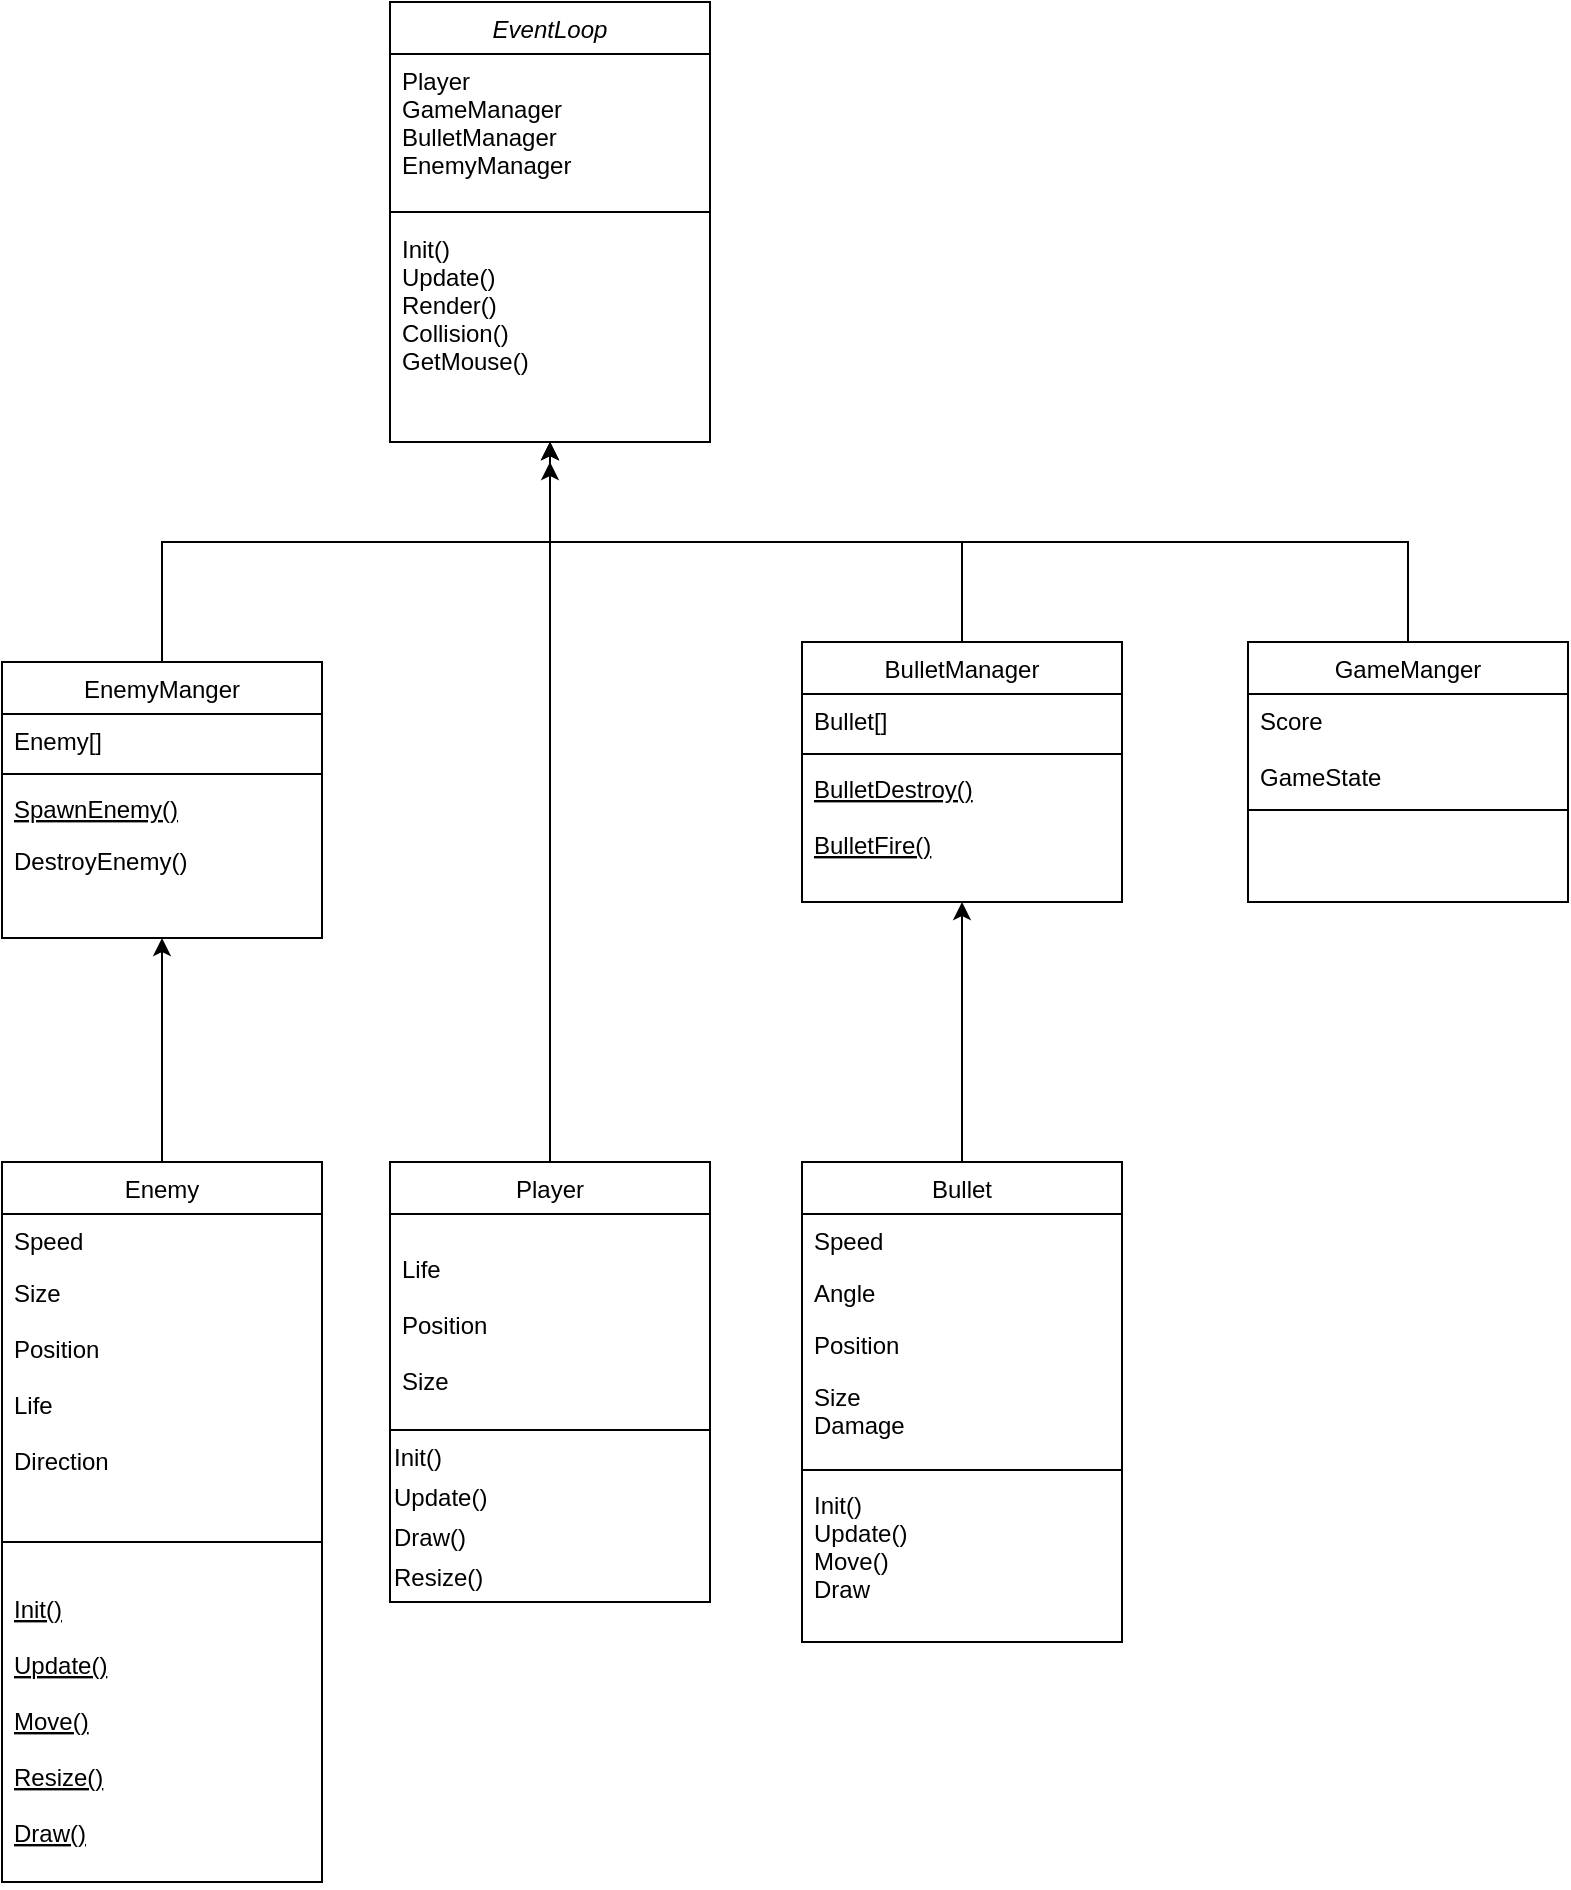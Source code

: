 <mxfile version="18.0.6" type="google" pages="2"><diagram id="C5RBs43oDa-KdzZeNtuy" name="Page-1"><mxGraphModel grid="1" page="1" gridSize="10" guides="1" tooltips="1" connect="1" arrows="1" fold="1" pageScale="1" pageWidth="827" pageHeight="1169" math="0" shadow="0"><root><mxCell id="WIyWlLk6GJQsqaUBKTNV-0"/><mxCell id="WIyWlLk6GJQsqaUBKTNV-1" parent="WIyWlLk6GJQsqaUBKTNV-0"/><mxCell id="1wLzqi8ylTmEhEnzcRGE-4" value="EventLoop" style="swimlane;fontStyle=2;align=center;verticalAlign=top;childLayout=stackLayout;horizontal=1;startSize=26;horizontalStack=0;resizeParent=1;resizeLast=0;collapsible=1;marginBottom=0;rounded=0;shadow=0;strokeWidth=1;" vertex="1" parent="WIyWlLk6GJQsqaUBKTNV-1"><mxGeometry x="1043" y="70" width="160" height="220" as="geometry"><mxRectangle x="230" y="140" width="160" height="26" as="alternateBounds"/></mxGeometry></mxCell><mxCell id="1wLzqi8ylTmEhEnzcRGE-5" value="Player&#10;GameManager&#10;BulletManager&#10;EnemyManager" style="text;align=left;verticalAlign=top;spacingLeft=4;spacingRight=4;overflow=hidden;rotatable=0;points=[[0,0.5],[1,0.5]];portConstraint=eastwest;rounded=0;shadow=0;html=0;" vertex="1" parent="1wLzqi8ylTmEhEnzcRGE-4"><mxGeometry y="26" width="160" height="74" as="geometry"/></mxCell><mxCell id="1wLzqi8ylTmEhEnzcRGE-6" value="" style="line;html=1;strokeWidth=1;align=left;verticalAlign=middle;spacingTop=-1;spacingLeft=3;spacingRight=3;rotatable=0;labelPosition=right;points=[];portConstraint=eastwest;" vertex="1" parent="1wLzqi8ylTmEhEnzcRGE-4"><mxGeometry y="100" width="160" height="10" as="geometry"/></mxCell><mxCell id="1wLzqi8ylTmEhEnzcRGE-7" value="Init()&#10;Update()&#10;Render()&#10;Collision()&#10;GetMouse()" style="text;align=left;verticalAlign=top;spacingLeft=4;spacingRight=4;overflow=hidden;rotatable=0;points=[[0,0.5],[1,0.5]];portConstraint=eastwest;rounded=0;shadow=0;html=0;" vertex="1" parent="1wLzqi8ylTmEhEnzcRGE-4"><mxGeometry y="110" width="160" height="110" as="geometry"/></mxCell><mxCell id="1wLzqi8ylTmEhEnzcRGE-8" style="edgeStyle=orthogonalEdgeStyle;rounded=0;orthogonalLoop=1;jettySize=auto;html=1;exitX=0.5;exitY=0;exitDx=0;exitDy=0;" edge="1" parent="WIyWlLk6GJQsqaUBKTNV-1" source="1wLzqi8ylTmEhEnzcRGE-9" target="1wLzqi8ylTmEhEnzcRGE-28"><mxGeometry relative="1" as="geometry"/></mxCell><mxCell id="1wLzqi8ylTmEhEnzcRGE-9" value="Enemy" style="swimlane;fontStyle=0;align=center;verticalAlign=top;childLayout=stackLayout;horizontal=1;startSize=26;horizontalStack=0;resizeParent=1;resizeLast=0;collapsible=1;marginBottom=0;rounded=0;shadow=0;strokeWidth=1;" vertex="1" parent="WIyWlLk6GJQsqaUBKTNV-1"><mxGeometry x="849" y="650" width="160" height="360" as="geometry"><mxRectangle x="80" y="360" width="160" height="26" as="alternateBounds"/></mxGeometry></mxCell><mxCell id="1wLzqi8ylTmEhEnzcRGE-10" value="Speed" style="text;align=left;verticalAlign=top;spacingLeft=4;spacingRight=4;overflow=hidden;rotatable=0;points=[[0,0.5],[1,0.5]];portConstraint=eastwest;" vertex="1" parent="1wLzqi8ylTmEhEnzcRGE-9"><mxGeometry y="26" width="160" height="26" as="geometry"/></mxCell><mxCell id="1wLzqi8ylTmEhEnzcRGE-11" value="Size&#10;&#10;Position&#10;&#10;Life&#10;&#10;Direction" style="text;align=left;verticalAlign=top;spacingLeft=4;spacingRight=4;overflow=hidden;rotatable=0;points=[[0,0.5],[1,0.5]];portConstraint=eastwest;rounded=0;shadow=0;html=0;" vertex="1" parent="1wLzqi8ylTmEhEnzcRGE-9"><mxGeometry y="52" width="160" height="118" as="geometry"/></mxCell><mxCell id="1wLzqi8ylTmEhEnzcRGE-12" value="" style="line;html=1;strokeWidth=1;align=left;verticalAlign=middle;spacingTop=-1;spacingLeft=3;spacingRight=3;rotatable=0;labelPosition=right;points=[];portConstraint=eastwest;" vertex="1" parent="1wLzqi8ylTmEhEnzcRGE-9"><mxGeometry y="170" width="160" height="40" as="geometry"/></mxCell><mxCell id="1wLzqi8ylTmEhEnzcRGE-13" value="Init()&#10;&#10;Update()&#10;&#10;Move()&#10;&#10;Resize()&#10;&#10;Draw()&#10;&#10;&#10;&#10;" style="text;align=left;verticalAlign=top;spacingLeft=4;spacingRight=4;overflow=hidden;rotatable=0;points=[[0,0.5],[1,0.5]];portConstraint=eastwest;fontStyle=4" vertex="1" parent="1wLzqi8ylTmEhEnzcRGE-9"><mxGeometry y="210" width="160" height="150" as="geometry"/></mxCell><mxCell id="1wLzqi8ylTmEhEnzcRGE-14" style="edgeStyle=orthogonalEdgeStyle;rounded=0;orthogonalLoop=1;jettySize=auto;html=1;exitX=0.5;exitY=0;exitDx=0;exitDy=0;" edge="1" parent="WIyWlLk6GJQsqaUBKTNV-1" source="1wLzqi8ylTmEhEnzcRGE-15" target="1wLzqi8ylTmEhEnzcRGE-23"><mxGeometry relative="1" as="geometry"/></mxCell><mxCell id="1wLzqi8ylTmEhEnzcRGE-15" value="Bullet" style="swimlane;fontStyle=0;align=center;verticalAlign=top;childLayout=stackLayout;horizontal=1;startSize=26;horizontalStack=0;resizeParent=1;resizeLast=0;collapsible=1;marginBottom=0;rounded=0;shadow=0;strokeWidth=1;" vertex="1" parent="WIyWlLk6GJQsqaUBKTNV-1"><mxGeometry x="1249" y="650" width="160" height="240" as="geometry"><mxRectangle x="550" y="140" width="160" height="26" as="alternateBounds"/></mxGeometry></mxCell><mxCell id="1wLzqi8ylTmEhEnzcRGE-16" value="Speed" style="text;align=left;verticalAlign=top;spacingLeft=4;spacingRight=4;overflow=hidden;rotatable=0;points=[[0,0.5],[1,0.5]];portConstraint=eastwest;" vertex="1" parent="1wLzqi8ylTmEhEnzcRGE-15"><mxGeometry y="26" width="160" height="26" as="geometry"/></mxCell><mxCell id="1wLzqi8ylTmEhEnzcRGE-17" value="Angle" style="text;align=left;verticalAlign=top;spacingLeft=4;spacingRight=4;overflow=hidden;rotatable=0;points=[[0,0.5],[1,0.5]];portConstraint=eastwest;rounded=0;shadow=0;html=0;" vertex="1" parent="1wLzqi8ylTmEhEnzcRGE-15"><mxGeometry y="52" width="160" height="26" as="geometry"/></mxCell><mxCell id="1wLzqi8ylTmEhEnzcRGE-18" value="Position" style="text;align=left;verticalAlign=top;spacingLeft=4;spacingRight=4;overflow=hidden;rotatable=0;points=[[0,0.5],[1,0.5]];portConstraint=eastwest;rounded=0;shadow=0;html=0;" vertex="1" parent="1wLzqi8ylTmEhEnzcRGE-15"><mxGeometry y="78" width="160" height="26" as="geometry"/></mxCell><mxCell id="1wLzqi8ylTmEhEnzcRGE-19" value="Size&#10;Damage" style="text;align=left;verticalAlign=top;spacingLeft=4;spacingRight=4;overflow=hidden;rotatable=0;points=[[0,0.5],[1,0.5]];portConstraint=eastwest;rounded=0;shadow=0;html=0;" vertex="1" parent="1wLzqi8ylTmEhEnzcRGE-15"><mxGeometry y="104" width="160" height="46" as="geometry"/></mxCell><mxCell id="1wLzqi8ylTmEhEnzcRGE-20" value="" style="line;html=1;strokeWidth=1;align=left;verticalAlign=middle;spacingTop=-1;spacingLeft=3;spacingRight=3;rotatable=0;labelPosition=right;points=[];portConstraint=eastwest;" vertex="1" parent="1wLzqi8ylTmEhEnzcRGE-15"><mxGeometry y="150" width="160" height="8" as="geometry"/></mxCell><mxCell id="1wLzqi8ylTmEhEnzcRGE-21" value="Init()&#10;Update()&#10;Move()&#10;Draw&#10;" style="text;align=left;verticalAlign=top;spacingLeft=4;spacingRight=4;overflow=hidden;rotatable=0;points=[[0,0.5],[1,0.5]];portConstraint=eastwest;" vertex="1" parent="1wLzqi8ylTmEhEnzcRGE-15"><mxGeometry y="158" width="160" height="82" as="geometry"/></mxCell><mxCell id="1wLzqi8ylTmEhEnzcRGE-22" style="edgeStyle=orthogonalEdgeStyle;rounded=0;orthogonalLoop=1;jettySize=auto;html=1;exitX=0.5;exitY=0;exitDx=0;exitDy=0;" edge="1" parent="WIyWlLk6GJQsqaUBKTNV-1" source="1wLzqi8ylTmEhEnzcRGE-23"><mxGeometry relative="1" as="geometry"><mxPoint x="1123" y="300" as="targetPoint"/><Array as="points"><mxPoint x="1329" y="340"/><mxPoint x="1123" y="340"/></Array></mxGeometry></mxCell><mxCell id="1wLzqi8ylTmEhEnzcRGE-23" value="BulletManager" style="swimlane;fontStyle=0;align=center;verticalAlign=top;childLayout=stackLayout;horizontal=1;startSize=26;horizontalStack=0;resizeParent=1;resizeLast=0;collapsible=1;marginBottom=0;rounded=0;shadow=0;strokeWidth=1;" vertex="1" parent="WIyWlLk6GJQsqaUBKTNV-1"><mxGeometry x="1249" y="390" width="160" height="130" as="geometry"><mxRectangle x="80" y="360" width="160" height="26" as="alternateBounds"/></mxGeometry></mxCell><mxCell id="1wLzqi8ylTmEhEnzcRGE-24" value="Bullet[]" style="text;align=left;verticalAlign=top;spacingLeft=4;spacingRight=4;overflow=hidden;rotatable=0;points=[[0,0.5],[1,0.5]];portConstraint=eastwest;" vertex="1" parent="1wLzqi8ylTmEhEnzcRGE-23"><mxGeometry y="26" width="160" height="26" as="geometry"/></mxCell><mxCell id="1wLzqi8ylTmEhEnzcRGE-25" value="" style="line;html=1;strokeWidth=1;align=left;verticalAlign=middle;spacingTop=-1;spacingLeft=3;spacingRight=3;rotatable=0;labelPosition=right;points=[];portConstraint=eastwest;" vertex="1" parent="1wLzqi8ylTmEhEnzcRGE-23"><mxGeometry y="52" width="160" height="8" as="geometry"/></mxCell><mxCell id="1wLzqi8ylTmEhEnzcRGE-26" value="BulletDestroy()&#10;&#10;BulletFire()" style="text;align=left;verticalAlign=top;spacingLeft=4;spacingRight=4;overflow=hidden;rotatable=0;points=[[0,0.5],[1,0.5]];portConstraint=eastwest;fontStyle=4" vertex="1" parent="1wLzqi8ylTmEhEnzcRGE-23"><mxGeometry y="60" width="160" height="70" as="geometry"/></mxCell><mxCell id="1wLzqi8ylTmEhEnzcRGE-27" style="edgeStyle=orthogonalEdgeStyle;rounded=0;orthogonalLoop=1;jettySize=auto;html=1;exitX=0.5;exitY=0;exitDx=0;exitDy=0;" edge="1" parent="WIyWlLk6GJQsqaUBKTNV-1" source="1wLzqi8ylTmEhEnzcRGE-28" target="1wLzqi8ylTmEhEnzcRGE-4"><mxGeometry relative="1" as="geometry"><Array as="points"><mxPoint x="929" y="340"/><mxPoint x="1123" y="340"/></Array></mxGeometry></mxCell><mxCell id="1wLzqi8ylTmEhEnzcRGE-28" value="EnemyManger" style="swimlane;fontStyle=0;align=center;verticalAlign=top;childLayout=stackLayout;horizontal=1;startSize=26;horizontalStack=0;resizeParent=1;resizeLast=0;collapsible=1;marginBottom=0;rounded=0;shadow=0;strokeWidth=1;" vertex="1" parent="WIyWlLk6GJQsqaUBKTNV-1"><mxGeometry x="849" y="400" width="160" height="138" as="geometry"><mxRectangle x="80" y="360" width="160" height="26" as="alternateBounds"/></mxGeometry></mxCell><mxCell id="1wLzqi8ylTmEhEnzcRGE-29" value="Enemy[]" style="text;align=left;verticalAlign=top;spacingLeft=4;spacingRight=4;overflow=hidden;rotatable=0;points=[[0,0.5],[1,0.5]];portConstraint=eastwest;" vertex="1" parent="1wLzqi8ylTmEhEnzcRGE-28"><mxGeometry y="26" width="160" height="26" as="geometry"/></mxCell><mxCell id="1wLzqi8ylTmEhEnzcRGE-30" value="" style="line;html=1;strokeWidth=1;align=left;verticalAlign=middle;spacingTop=-1;spacingLeft=3;spacingRight=3;rotatable=0;labelPosition=right;points=[];portConstraint=eastwest;" vertex="1" parent="1wLzqi8ylTmEhEnzcRGE-28"><mxGeometry y="52" width="160" height="8" as="geometry"/></mxCell><mxCell id="1wLzqi8ylTmEhEnzcRGE-31" value="SpawnEnemy()&#10;" style="text;align=left;verticalAlign=top;spacingLeft=4;spacingRight=4;overflow=hidden;rotatable=0;points=[[0,0.5],[1,0.5]];portConstraint=eastwest;fontStyle=4" vertex="1" parent="1wLzqi8ylTmEhEnzcRGE-28"><mxGeometry y="60" width="160" height="26" as="geometry"/></mxCell><mxCell id="1wLzqi8ylTmEhEnzcRGE-32" value="DestroyEnemy()" style="text;align=left;verticalAlign=top;spacingLeft=4;spacingRight=4;overflow=hidden;rotatable=0;points=[[0,0.5],[1,0.5]];portConstraint=eastwest;" vertex="1" parent="1wLzqi8ylTmEhEnzcRGE-28"><mxGeometry y="86" width="160" height="26" as="geometry"/></mxCell><mxCell id="1wLzqi8ylTmEhEnzcRGE-33" style="edgeStyle=orthogonalEdgeStyle;rounded=0;orthogonalLoop=1;jettySize=auto;html=1;exitX=0.5;exitY=0;exitDx=0;exitDy=0;" edge="1" parent="WIyWlLk6GJQsqaUBKTNV-1" source="1wLzqi8ylTmEhEnzcRGE-34" target="1wLzqi8ylTmEhEnzcRGE-4"><mxGeometry relative="1" as="geometry"/></mxCell><mxCell id="1wLzqi8ylTmEhEnzcRGE-34" value="Player" style="swimlane;fontStyle=0;align=center;verticalAlign=top;childLayout=stackLayout;horizontal=1;startSize=26;horizontalStack=0;resizeParent=1;resizeLast=0;collapsible=1;marginBottom=0;rounded=0;shadow=0;strokeWidth=1;" vertex="1" parent="WIyWlLk6GJQsqaUBKTNV-1"><mxGeometry x="1043" y="650" width="160" height="220" as="geometry"><mxRectangle x="340" y="380" width="170" height="26" as="alternateBounds"/></mxGeometry></mxCell><mxCell id="1wLzqi8ylTmEhEnzcRGE-35" value="&#10;Life&#10;&#10;Position&#10;&#10;Size&#10;&#10;" style="text;align=left;verticalAlign=top;spacingLeft=4;spacingRight=4;overflow=hidden;rotatable=0;points=[[0,0.5],[1,0.5]];portConstraint=eastwest;" vertex="1" parent="1wLzqi8ylTmEhEnzcRGE-34"><mxGeometry y="26" width="160" height="104" as="geometry"/></mxCell><mxCell id="1wLzqi8ylTmEhEnzcRGE-37" value="" style="line;html=1;strokeWidth=1;align=left;verticalAlign=middle;spacingTop=-1;spacingLeft=3;spacingRight=3;rotatable=0;labelPosition=right;points=[];portConstraint=eastwest;" vertex="1" parent="1wLzqi8ylTmEhEnzcRGE-34"><mxGeometry y="130" width="160" height="8" as="geometry"/></mxCell><mxCell id="PNLDqwsWdZ4diVkNpFsU-3" value="Init()" style="text;html=1;align=left;verticalAlign=middle;resizable=0;points=[];autosize=1;strokeColor=none;fillColor=none;" vertex="1" parent="1wLzqi8ylTmEhEnzcRGE-34"><mxGeometry y="138" width="160" height="20" as="geometry"/></mxCell><mxCell id="PNLDqwsWdZ4diVkNpFsU-2" value="Update()" style="text;html=1;align=left;verticalAlign=middle;resizable=0;points=[];autosize=1;strokeColor=none;fillColor=none;" vertex="1" parent="1wLzqi8ylTmEhEnzcRGE-34"><mxGeometry y="158" width="160" height="20" as="geometry"/></mxCell><mxCell id="PNLDqwsWdZ4diVkNpFsU-1" value="Draw()" style="text;html=1;align=left;verticalAlign=middle;resizable=0;points=[];autosize=1;strokeColor=none;fillColor=none;" vertex="1" parent="1wLzqi8ylTmEhEnzcRGE-34"><mxGeometry y="178" width="160" height="20" as="geometry"/></mxCell><mxCell id="1wLzqi8ylTmEhEnzcRGE-38" value="Resize()" style="text;html=1;align=left;verticalAlign=middle;resizable=0;points=[];autosize=1;strokeColor=none;fillColor=none;" vertex="1" parent="1wLzqi8ylTmEhEnzcRGE-34"><mxGeometry y="198" width="160" height="20" as="geometry"/></mxCell><mxCell id="1sr4_KIYLtv_cxLSXDZu-4" style="edgeStyle=orthogonalEdgeStyle;rounded=0;orthogonalLoop=1;jettySize=auto;html=1;exitX=0.5;exitY=0;exitDx=0;exitDy=0;" edge="1" parent="WIyWlLk6GJQsqaUBKTNV-1" source="1sr4_KIYLtv_cxLSXDZu-0" target="1wLzqi8ylTmEhEnzcRGE-4"><mxGeometry relative="1" as="geometry"><Array as="points"><mxPoint x="1552" y="340"/><mxPoint x="1123" y="340"/></Array></mxGeometry></mxCell><mxCell id="1sr4_KIYLtv_cxLSXDZu-0" value="GameManger" style="swimlane;fontStyle=0;align=center;verticalAlign=top;childLayout=stackLayout;horizontal=1;startSize=26;horizontalStack=0;resizeParent=1;resizeLast=0;collapsible=1;marginBottom=0;rounded=0;shadow=0;strokeWidth=1;" vertex="1" parent="WIyWlLk6GJQsqaUBKTNV-1"><mxGeometry x="1472" y="390" width="160" height="130" as="geometry"><mxRectangle x="80" y="360" width="160" height="26" as="alternateBounds"/></mxGeometry></mxCell><mxCell id="1sr4_KIYLtv_cxLSXDZu-1" value="Score&#10;&#10;GameState" style="text;align=left;verticalAlign=top;spacingLeft=4;spacingRight=4;overflow=hidden;rotatable=0;points=[[0,0.5],[1,0.5]];portConstraint=eastwest;" vertex="1" parent="1sr4_KIYLtv_cxLSXDZu-0"><mxGeometry y="26" width="160" height="54" as="geometry"/></mxCell><mxCell id="1sr4_KIYLtv_cxLSXDZu-2" value="" style="line;html=1;strokeWidth=1;align=left;verticalAlign=middle;spacingTop=-1;spacingLeft=3;spacingRight=3;rotatable=0;labelPosition=right;points=[];portConstraint=eastwest;" vertex="1" parent="1sr4_KIYLtv_cxLSXDZu-0"><mxGeometry y="80" width="160" height="8" as="geometry"/></mxCell></root></mxGraphModel></diagram><diagram id="IcGbPQMtfC_rygHO5QrC" name="Page-2"><mxGraphModel grid="1" page="1" gridSize="10" guides="1" tooltips="1" connect="1" arrows="1" fold="1" pageScale="1" pageWidth="1654" pageHeight="2336" math="0" shadow="0"><root><mxCell id="0"/><mxCell id="1" parent="0"/><mxCell id="uQgbaQ9B07_zeGIa4WHW-14" style="edgeStyle=orthogonalEdgeStyle;rounded=0;orthogonalLoop=1;jettySize=auto;html=1;exitX=0.5;exitY=1;exitDx=0;exitDy=0;" edge="1" parent="1" source="uQgbaQ9B07_zeGIa4WHW-3" target="uQgbaQ9B07_zeGIa4WHW-13"><mxGeometry relative="1" as="geometry"/></mxCell><mxCell id="uQgbaQ9B07_zeGIa4WHW-3" value="게임 시작" style="rounded=1;whiteSpace=wrap;html=1;fontSize=12;glass=0;strokeWidth=1;shadow=0;" vertex="1" parent="1"><mxGeometry x="140" y="-4650" width="120" height="40" as="geometry"/></mxCell><mxCell id="uQgbaQ9B07_zeGIa4WHW-77" style="edgeStyle=orthogonalEdgeStyle;rounded=0;orthogonalLoop=1;jettySize=auto;html=1;exitX=0.5;exitY=1;exitDx=0;exitDy=0;" edge="1" parent="1" source="uQgbaQ9B07_zeGIa4WHW-13" target="6fgmLDOlCEtE4lgCY4O4-32"><mxGeometry relative="1" as="geometry"/></mxCell><mxCell id="uQgbaQ9B07_zeGIa4WHW-13" value="플레이어 생성" style="rounded=0;whiteSpace=wrap;html=1;" vertex="1" parent="1"><mxGeometry x="140" y="-4570" width="120" height="60" as="geometry"/></mxCell><mxCell id="uQgbaQ9B07_zeGIa4WHW-41" style="edgeStyle=orthogonalEdgeStyle;rounded=0;orthogonalLoop=1;jettySize=auto;html=1;exitX=0.5;exitY=1;exitDx=0;exitDy=0;entryX=0.5;entryY=0;entryDx=0;entryDy=0;" edge="1" parent="1" source="uQgbaQ9B07_zeGIa4WHW-39" target="uQgbaQ9B07_zeGIa4WHW-40"><mxGeometry relative="1" as="geometry"/></mxCell><mxCell id="uQgbaQ9B07_zeGIa4WHW-39" value="총알 이동" style="rounded=0;whiteSpace=wrap;html=1;" vertex="1" parent="1"><mxGeometry x="140" y="-3800" width="120" height="60" as="geometry"/></mxCell><mxCell id="uQgbaQ9B07_zeGIa4WHW-44" value="" style="edgeStyle=orthogonalEdgeStyle;rounded=0;orthogonalLoop=1;jettySize=auto;html=1;" edge="1" parent="1" source="uQgbaQ9B07_zeGIa4WHW-40" target="uQgbaQ9B07_zeGIa4WHW-43"><mxGeometry relative="1" as="geometry"/></mxCell><mxCell id="uQgbaQ9B07_zeGIa4WHW-55" value="" style="edgeStyle=orthogonalEdgeStyle;rounded=0;orthogonalLoop=1;jettySize=auto;html=1;" edge="1" parent="1" source="uQgbaQ9B07_zeGIa4WHW-40" target="uQgbaQ9B07_zeGIa4WHW-54"><mxGeometry relative="1" as="geometry"/></mxCell><mxCell id="uQgbaQ9B07_zeGIa4WHW-40" value="적과 충돌 하였는가?" style="rhombus;whiteSpace=wrap;html=1;" vertex="1" parent="1"><mxGeometry x="130" y="-3710" width="140" height="110" as="geometry"/></mxCell><mxCell id="hnwvbiAn5my_e2QuKXiF-6" style="edgeStyle=orthogonalEdgeStyle;rounded=0;orthogonalLoop=1;jettySize=auto;html=1;entryX=0.5;entryY=0;entryDx=0;entryDy=0;" edge="1" parent="1" source="uQgbaQ9B07_zeGIa4WHW-43" target="hnwvbiAn5my_e2QuKXiF-4"><mxGeometry relative="1" as="geometry"/></mxCell><mxCell id="uQgbaQ9B07_zeGIa4WHW-43" value="적 충동한 적 체력 감소" style="whiteSpace=wrap;html=1;" vertex="1" parent="1"><mxGeometry x="135" y="-3550" width="130" height="60" as="geometry"/></mxCell><mxCell id="uQgbaQ9B07_zeGIa4WHW-45" value="YES" style="text;html=1;strokeColor=none;fillColor=none;align=center;verticalAlign=middle;whiteSpace=wrap;rounded=0;" vertex="1" parent="1"><mxGeometry x="210" y="-3600" width="30" height="30" as="geometry"/></mxCell><mxCell id="uQgbaQ9B07_zeGIa4WHW-54" value="맵밖에 나갔는가?" style="rhombus;whiteSpace=wrap;html=1;" vertex="1" parent="1"><mxGeometry x="310" y="-3710" width="140" height="110" as="geometry"/></mxCell><mxCell id="uQgbaQ9B07_zeGIa4WHW-57" value="NO" style="text;html=1;strokeColor=none;fillColor=none;align=center;verticalAlign=middle;whiteSpace=wrap;rounded=0;" vertex="1" parent="1"><mxGeometry x="270" y="-3690" width="30" height="30" as="geometry"/></mxCell><mxCell id="uQgbaQ9B07_zeGIa4WHW-65" style="edgeStyle=orthogonalEdgeStyle;rounded=0;orthogonalLoop=1;jettySize=auto;html=1;exitX=0.5;exitY=1;exitDx=0;exitDy=0;" edge="1" parent="1" source="uQgbaQ9B07_zeGIa4WHW-54" target="uQgbaQ9B07_zeGIa4WHW-156"><mxGeometry relative="1" as="geometry"><mxPoint x="290" y="-3410" as="targetPoint"/><Array as="points"><mxPoint x="380" y="-3330"/></Array></mxGeometry></mxCell><mxCell id="uQgbaQ9B07_zeGIa4WHW-58" value="NO" style="text;html=1;strokeColor=none;fillColor=none;align=center;verticalAlign=middle;whiteSpace=wrap;rounded=0;" vertex="1" parent="1"><mxGeometry x="330" y="-3800" width="30" height="30" as="geometry"/></mxCell><mxCell id="uQgbaQ9B07_zeGIa4WHW-56" style="edgeStyle=orthogonalEdgeStyle;rounded=0;orthogonalLoop=1;jettySize=auto;html=1;exitX=0.5;exitY=0;exitDx=0;exitDy=0;entryX=1;entryY=0.5;entryDx=0;entryDy=0;" edge="1" parent="1" source="uQgbaQ9B07_zeGIa4WHW-54" target="uQgbaQ9B07_zeGIa4WHW-39"><mxGeometry relative="1" as="geometry"/></mxCell><mxCell id="uQgbaQ9B07_zeGIa4WHW-104" style="edgeStyle=orthogonalEdgeStyle;rounded=0;orthogonalLoop=1;jettySize=auto;html=1;exitX=0.5;exitY=1;exitDx=0;exitDy=0;entryX=0.5;entryY=0;entryDx=0;entryDy=0;" edge="1" parent="1" source="6fgmLDOlCEtE4lgCY4O4-32" target="uQgbaQ9B07_zeGIa4WHW-79"><mxGeometry relative="1" as="geometry"/></mxCell><mxCell id="6fgmLDOlCEtE4lgCY4O4-32" value="적 생성" style="rounded=0;whiteSpace=wrap;html=1;" vertex="1" parent="1"><mxGeometry x="140" y="-4470" width="120" height="60" as="geometry"/></mxCell><mxCell id="uQgbaQ9B07_zeGIa4WHW-82" style="edgeStyle=orthogonalEdgeStyle;rounded=0;orthogonalLoop=1;jettySize=auto;html=1;exitX=1;exitY=0.5;exitDx=0;exitDy=0;entryX=1;entryY=0.5;entryDx=0;entryDy=0;" edge="1" parent="1" source="uQgbaQ9B07_zeGIa4WHW-79" target="6fgmLDOlCEtE4lgCY4O4-32"><mxGeometry relative="1" as="geometry"><Array as="points"><mxPoint x="320" y="-4315"/><mxPoint x="320" y="-4440"/></Array></mxGeometry></mxCell><mxCell id="uQgbaQ9B07_zeGIa4WHW-83" style="edgeStyle=orthogonalEdgeStyle;rounded=0;orthogonalLoop=1;jettySize=auto;html=1;exitX=0.5;exitY=1;exitDx=0;exitDy=0;entryX=0.5;entryY=0;entryDx=0;entryDy=0;" edge="1" parent="1" source="uQgbaQ9B07_zeGIa4WHW-79"><mxGeometry relative="1" as="geometry"/></mxCell><mxCell id="uQgbaQ9B07_zeGIa4WHW-113" value="" style="edgeStyle=orthogonalEdgeStyle;rounded=0;orthogonalLoop=1;jettySize=auto;html=1;" edge="1" parent="1" source="uQgbaQ9B07_zeGIa4WHW-79" target="uQgbaQ9B07_zeGIa4WHW-112"><mxGeometry relative="1" as="geometry"/></mxCell><mxCell id="uQgbaQ9B07_zeGIa4WHW-79" value="적이 일정 수 있는가?" style="rhombus;whiteSpace=wrap;html=1;rounded=0;" vertex="1" parent="1"><mxGeometry x="125" y="-4355" width="150" height="80" as="geometry"/></mxCell><mxCell id="uQgbaQ9B07_zeGIa4WHW-86" value="" style="edgeStyle=orthogonalEdgeStyle;rounded=0;orthogonalLoop=1;jettySize=auto;html=1;" edge="1" parent="1" target="uQgbaQ9B07_zeGIa4WHW-85"><mxGeometry relative="1" as="geometry"/></mxCell><mxCell id="6fgmLDOlCEtE4lgCY4O4-39" value="YES" style="text;html=1;strokeColor=none;fillColor=none;align=center;verticalAlign=middle;whiteSpace=wrap;rounded=0;" vertex="1" parent="1"><mxGeometry x="215" y="-4275" width="30" height="30" as="geometry"/></mxCell><mxCell id="6fgmLDOlCEtE4lgCY4O4-40" value="NO" style="text;html=1;strokeColor=none;fillColor=none;align=center;verticalAlign=middle;whiteSpace=wrap;rounded=0;fontSize=12;" vertex="1" parent="1"><mxGeometry x="269.38" y="-4310" width="60" height="30" as="geometry"/></mxCell><mxCell id="uQgbaQ9B07_zeGIa4WHW-89" value="" style="edgeStyle=orthogonalEdgeStyle;rounded=0;orthogonalLoop=1;jettySize=auto;html=1;" edge="1" parent="1" source="uQgbaQ9B07_zeGIa4WHW-85" target="uQgbaQ9B07_zeGIa4WHW-88"><mxGeometry relative="1" as="geometry"/></mxCell><mxCell id="uQgbaQ9B07_zeGIa4WHW-141" style="edgeStyle=orthogonalEdgeStyle;rounded=0;orthogonalLoop=1;jettySize=auto;html=1;entryX=0;entryY=0.5;entryDx=0;entryDy=0;" edge="1" parent="1" source="uQgbaQ9B07_zeGIa4WHW-85" target="uQgbaQ9B07_zeGIa4WHW-112"><mxGeometry relative="1" as="geometry"><Array as="points"><mxPoint x="60" y="-3970"/><mxPoint x="60" y="-4210"/></Array></mxGeometry></mxCell><mxCell id="uQgbaQ9B07_zeGIa4WHW-85" value="클릭을 했는가?" style="rhombus;whiteSpace=wrap;html=1;rounded=0;" vertex="1" parent="1"><mxGeometry x="120.01" y="-4010" width="160" height="80" as="geometry"/></mxCell><mxCell id="uQgbaQ9B07_zeGIa4WHW-133" value="" style="edgeStyle=orthogonalEdgeStyle;rounded=0;orthogonalLoop=1;jettySize=auto;html=1;" edge="1" parent="1" source="uQgbaQ9B07_zeGIa4WHW-88"><mxGeometry relative="1" as="geometry"><mxPoint x="200" y="-3799.995" as="targetPoint"/></mxGeometry></mxCell><mxCell id="uQgbaQ9B07_zeGIa4WHW-88" value="총알 발사" style="whiteSpace=wrap;html=1;rounded=0;" vertex="1" parent="1"><mxGeometry x="140.01" y="-3890" width="120" height="60" as="geometry"/></mxCell><mxCell id="6fgmLDOlCEtE4lgCY4O4-43" value="NO" style="text;html=1;strokeColor=none;fillColor=none;align=center;verticalAlign=middle;whiteSpace=wrap;rounded=0;fontSize=12;" vertex="1" parent="1"><mxGeometry x="1380" y="-4190" width="60" height="30" as="geometry"/></mxCell><mxCell id="uQgbaQ9B07_zeGIa4WHW-112" value="적이 플레이어에게 이동" style="whiteSpace=wrap;html=1;rounded=0;" vertex="1" parent="1"><mxGeometry x="130" y="-4240" width="140" height="60" as="geometry"/></mxCell><mxCell id="uQgbaQ9B07_zeGIa4WHW-122" value="" style="edgeStyle=orthogonalEdgeStyle;rounded=0;orthogonalLoop=1;jettySize=auto;html=1;" edge="1" parent="1" source="uQgbaQ9B07_zeGIa4WHW-117" target="uQgbaQ9B07_zeGIa4WHW-121"><mxGeometry relative="1" as="geometry"/></mxCell><mxCell id="uQgbaQ9B07_zeGIa4WHW-125" style="edgeStyle=orthogonalEdgeStyle;rounded=0;orthogonalLoop=1;jettySize=auto;html=1;exitX=0.5;exitY=1;exitDx=0;exitDy=0;entryX=0.5;entryY=0;entryDx=0;entryDy=0;" edge="1" parent="1" source="uQgbaQ9B07_zeGIa4WHW-117" target="uQgbaQ9B07_zeGIa4WHW-85"><mxGeometry relative="1" as="geometry"/></mxCell><mxCell id="uQgbaQ9B07_zeGIa4WHW-117" value="적이 플레이어와 충돌했나?" style="rhombus;whiteSpace=wrap;html=1;" vertex="1" parent="1"><mxGeometry x="115.63" y="-4140" width="168.75" height="90" as="geometry"/></mxCell><mxCell id="uQgbaQ9B07_zeGIa4WHW-128" value="" style="edgeStyle=orthogonalEdgeStyle;rounded=0;orthogonalLoop=1;jettySize=auto;html=1;" edge="1" parent="1" source="uQgbaQ9B07_zeGIa4WHW-121" target="uQgbaQ9B07_zeGIa4WHW-127"><mxGeometry relative="1" as="geometry"/></mxCell><mxCell id="uQgbaQ9B07_zeGIa4WHW-121" value="플레이어 체력 1감소" style="whiteSpace=wrap;html=1;" vertex="1" parent="1"><mxGeometry x="329.995" y="-4125" width="120" height="60" as="geometry"/></mxCell><mxCell id="uQgbaQ9B07_zeGIa4WHW-130" value="" style="edgeStyle=orthogonalEdgeStyle;rounded=0;orthogonalLoop=1;jettySize=auto;html=1;" edge="1" parent="1" source="uQgbaQ9B07_zeGIa4WHW-127" target="uQgbaQ9B07_zeGIa4WHW-129"><mxGeometry relative="1" as="geometry"/></mxCell><mxCell id="uQgbaQ9B07_zeGIa4WHW-154" value="" style="edgeStyle=orthogonalEdgeStyle;rounded=0;orthogonalLoop=1;jettySize=auto;html=1;" edge="1" parent="1" source="uQgbaQ9B07_zeGIa4WHW-127" target="uQgbaQ9B07_zeGIa4WHW-153"><mxGeometry relative="1" as="geometry"/></mxCell><mxCell id="uQgbaQ9B07_zeGIa4WHW-127" value="플레이어 체력이 0인가?" style="rhombus;whiteSpace=wrap;html=1;" vertex="1" parent="1"><mxGeometry x="490" y="-4135" width="160.01" height="80" as="geometry"/></mxCell><mxCell id="uQgbaQ9B07_zeGIa4WHW-118" style="edgeStyle=orthogonalEdgeStyle;rounded=0;orthogonalLoop=1;jettySize=auto;html=1;exitX=0.5;exitY=1;exitDx=0;exitDy=0;entryX=0.5;entryY=0;entryDx=0;entryDy=0;" edge="1" parent="1" source="uQgbaQ9B07_zeGIa4WHW-112" target="uQgbaQ9B07_zeGIa4WHW-117"><mxGeometry relative="1" as="geometry"/></mxCell><mxCell id="uQgbaQ9B07_zeGIa4WHW-155" style="edgeStyle=orthogonalEdgeStyle;rounded=0;orthogonalLoop=1;jettySize=auto;html=1;entryX=1;entryY=0;entryDx=0;entryDy=0;" edge="1" parent="1" source="uQgbaQ9B07_zeGIa4WHW-129" target="uQgbaQ9B07_zeGIa4WHW-79"><mxGeometry relative="1" as="geometry"><mxPoint x="340" y="-4270" as="targetPoint"/><Array as="points"><mxPoint x="450" y="-4335"/><mxPoint x="450" y="-4335"/></Array></mxGeometry></mxCell><mxCell id="uQgbaQ9B07_zeGIa4WHW-129" value="적 제거" style="whiteSpace=wrap;html=1;" vertex="1" parent="1"><mxGeometry x="510.005" y="-4345" width="120" height="60" as="geometry"/></mxCell><mxCell id="EYckH6GnzuHIpJ2w01G5-3" value="YES" style="text;html=1;strokeColor=none;fillColor=none;align=center;verticalAlign=middle;whiteSpace=wrap;rounded=0;" vertex="1" parent="1"><mxGeometry x="284.38" y="-4125" width="30" height="30" as="geometry"/></mxCell><mxCell id="EYckH6GnzuHIpJ2w01G5-4" value="NO" style="text;html=1;strokeColor=none;fillColor=none;align=center;verticalAlign=middle;whiteSpace=wrap;rounded=0;fontSize=12;" vertex="1" parent="1"><mxGeometry x="190" y="-4050" width="60" height="30" as="geometry"/></mxCell><mxCell id="EYckH6GnzuHIpJ2w01G5-5" value="YES" style="text;html=1;strokeColor=none;fillColor=none;align=center;verticalAlign=middle;whiteSpace=wrap;rounded=0;" vertex="1" parent="1"><mxGeometry x="205" y="-3920" width="30" height="30" as="geometry"/></mxCell><mxCell id="EYckH6GnzuHIpJ2w01G5-6" value="NO" style="text;html=1;strokeColor=none;fillColor=none;align=center;verticalAlign=middle;whiteSpace=wrap;rounded=0;fontSize=12;" vertex="1" parent="1"><mxGeometry x="570.01" y="-4210" width="60" height="30" as="geometry"/></mxCell><mxCell id="EYckH6GnzuHIpJ2w01G5-8" value="NO" style="text;html=1;strokeColor=none;fillColor=none;align=center;verticalAlign=middle;whiteSpace=wrap;rounded=0;fontSize=12;" vertex="1" parent="1"><mxGeometry x="60.01" y="-4000" width="60" height="30" as="geometry"/></mxCell><mxCell id="uQgbaQ9B07_zeGIa4WHW-153" value="게임 종료" style="rounded=1;whiteSpace=wrap;html=1;" vertex="1" parent="1"><mxGeometry x="510.005" y="-3965" width="120" height="60" as="geometry"/></mxCell><mxCell id="uQgbaQ9B07_zeGIa4WHW-158" value="" style="edgeStyle=orthogonalEdgeStyle;rounded=0;orthogonalLoop=1;jettySize=auto;html=1;" edge="1" parent="1" source="uQgbaQ9B07_zeGIa4WHW-156" target="uQgbaQ9B07_zeGIa4WHW-157"><mxGeometry relative="1" as="geometry"/></mxCell><mxCell id="uQgbaQ9B07_zeGIa4WHW-156" value="총알 제거" style="rounded=0;whiteSpace=wrap;html=1;" vertex="1" parent="1"><mxGeometry x="140" y="-3360" width="120" height="60" as="geometry"/></mxCell><mxCell id="uQgbaQ9B07_zeGIa4WHW-161" value="" style="edgeStyle=orthogonalEdgeStyle;rounded=0;orthogonalLoop=1;jettySize=auto;html=1;" edge="1" parent="1" source="uQgbaQ9B07_zeGIa4WHW-157" target="uQgbaQ9B07_zeGIa4WHW-160"><mxGeometry relative="1" as="geometry"/></mxCell><mxCell id="vFvcRbbcyWYe4ILyQAMQ-1" style="edgeStyle=orthogonalEdgeStyle;rounded=0;orthogonalLoop=1;jettySize=auto;html=1;" edge="1" parent="1" source="uQgbaQ9B07_zeGIa4WHW-157" target="uQgbaQ9B07_zeGIa4WHW-112"><mxGeometry relative="1" as="geometry"><Array as="points"><mxPoint x="60" y="-3220"/><mxPoint x="60" y="-4210"/></Array></mxGeometry></mxCell><mxCell id="uQgbaQ9B07_zeGIa4WHW-157" value="적 체력이 0인가?" style="rhombus;whiteSpace=wrap;html=1;rounded=0;" vertex="1" parent="1"><mxGeometry x="135.01" y="-3260" width="130" height="80" as="geometry"/></mxCell><mxCell id="uQgbaQ9B07_zeGIa4WHW-162" style="edgeStyle=orthogonalEdgeStyle;rounded=0;orthogonalLoop=1;jettySize=auto;html=1;entryX=1;entryY=0.5;entryDx=0;entryDy=0;" edge="1" parent="1" source="uQgbaQ9B07_zeGIa4WHW-160" target="uQgbaQ9B07_zeGIa4WHW-129"><mxGeometry relative="1" as="geometry"><Array as="points"><mxPoint x="670" y="-3220"/><mxPoint x="670" y="-4315"/></Array></mxGeometry></mxCell><mxCell id="uQgbaQ9B07_zeGIa4WHW-160" value="점수 획득" style="whiteSpace=wrap;html=1;rounded=0;" vertex="1" parent="1"><mxGeometry x="360.01" y="-3250" width="120" height="60" as="geometry"/></mxCell><mxCell id="vFvcRbbcyWYe4ILyQAMQ-2" value="NO" style="text;html=1;strokeColor=none;fillColor=none;align=center;verticalAlign=middle;whiteSpace=wrap;rounded=0;fontSize=12;" vertex="1" parent="1"><mxGeometry x="60.01" y="-3250" width="60" height="30" as="geometry"/></mxCell><mxCell id="vFvcRbbcyWYe4ILyQAMQ-3" value="YES" style="text;html=1;strokeColor=none;fillColor=none;align=center;verticalAlign=middle;whiteSpace=wrap;rounded=0;" vertex="1" parent="1"><mxGeometry x="294.39" y="-3250" width="30" height="30" as="geometry"/></mxCell><mxCell id="hnwvbiAn5my_e2QuKXiF-1" value="YES" style="text;html=1;strokeColor=none;fillColor=none;align=center;verticalAlign=middle;whiteSpace=wrap;rounded=0;" vertex="1" parent="1"><mxGeometry x="530" y="-4040" width="30" height="30" as="geometry"/></mxCell><mxCell id="hnwvbiAn5my_e2QuKXiF-7" value="" style="edgeStyle=orthogonalEdgeStyle;rounded=0;orthogonalLoop=1;jettySize=auto;html=1;" edge="1" parent="1" source="hnwvbiAn5my_e2QuKXiF-4" target="uQgbaQ9B07_zeGIa4WHW-156"><mxGeometry relative="1" as="geometry"/></mxCell><mxCell id="hnwvbiAn5my_e2QuKXiF-4" value="적 크기 변경" style="whiteSpace=wrap;html=1;" vertex="1" parent="1"><mxGeometry x="140" y="-3460" width="120" height="60" as="geometry"/></mxCell></root></mxGraphModel></diagram></mxfile>